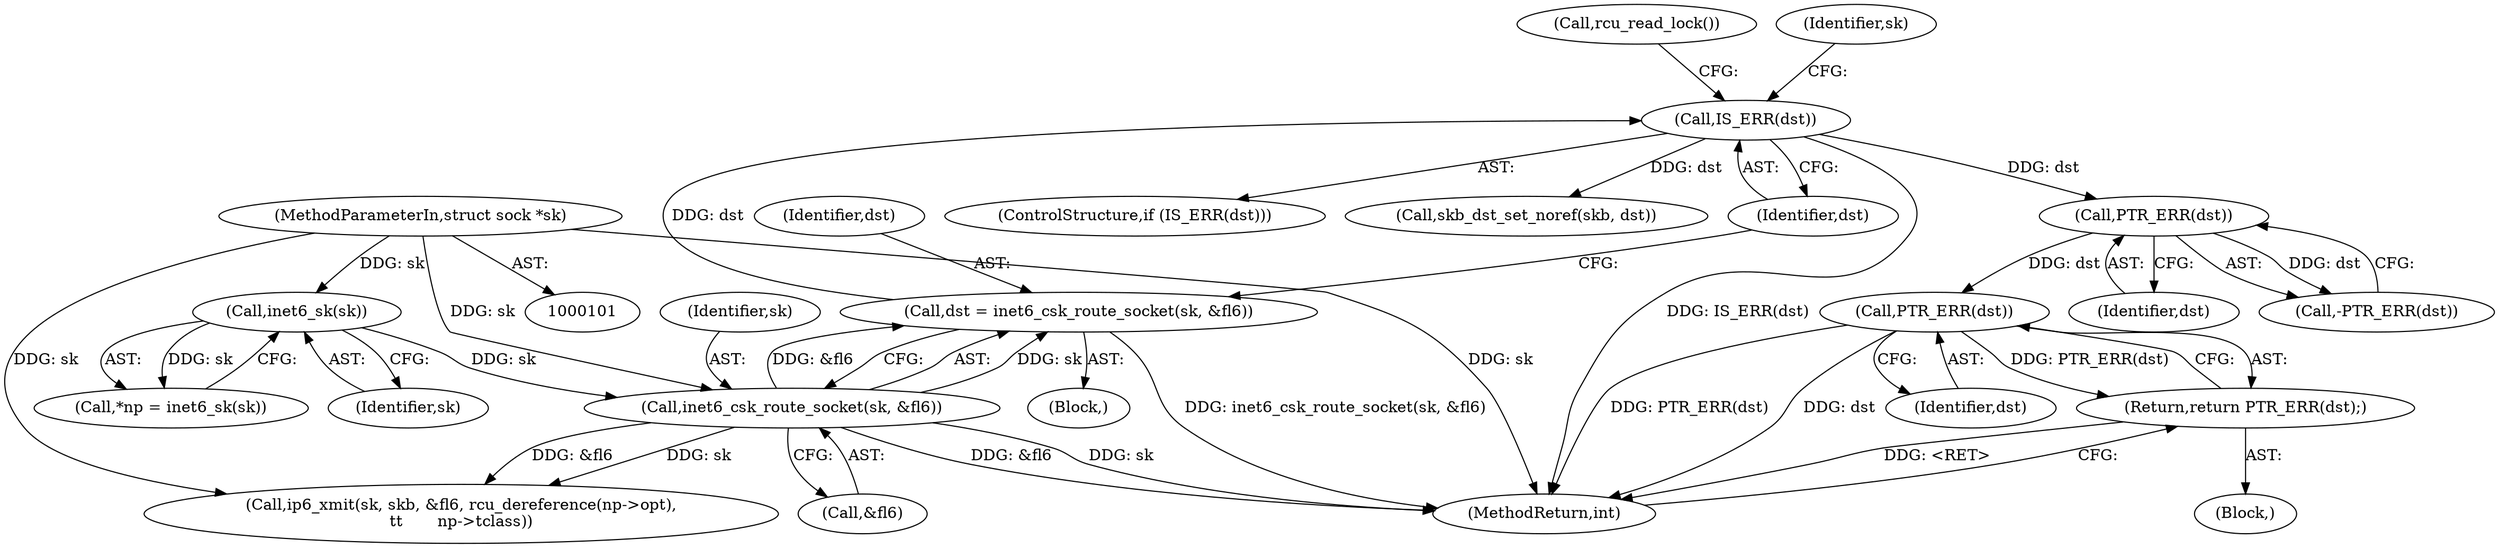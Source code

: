 digraph "0_linux_45f6fad84cc305103b28d73482b344d7f5b76f39_9@pointer" {
"1000139" [label="(Call,PTR_ERR(dst))"];
"1000129" [label="(Call,PTR_ERR(dst))"];
"1000121" [label="(Call,IS_ERR(dst))"];
"1000114" [label="(Call,dst = inet6_csk_route_socket(sk, &fl6))"];
"1000116" [label="(Call,inet6_csk_route_socket(sk, &fl6))"];
"1000109" [label="(Call,inet6_sk(sk))"];
"1000102" [label="(MethodParameterIn,struct sock *sk)"];
"1000138" [label="(Return,return PTR_ERR(dst);)"];
"1000116" [label="(Call,inet6_csk_route_socket(sk, &fl6))"];
"1000114" [label="(Call,dst = inet6_csk_route_socket(sk, &fl6))"];
"1000128" [label="(Call,-PTR_ERR(dst))"];
"1000141" [label="(Call,rcu_read_lock())"];
"1000118" [label="(Call,&fl6)"];
"1000123" [label="(Block,)"];
"1000115" [label="(Identifier,dst)"];
"1000140" [label="(Identifier,dst)"];
"1000120" [label="(ControlStructure,if (IS_ERR(dst)))"];
"1000142" [label="(Call,skb_dst_set_noref(skb, dst))"];
"1000105" [label="(Block,)"];
"1000110" [label="(Identifier,sk)"];
"1000129" [label="(Call,PTR_ERR(dst))"];
"1000138" [label="(Return,return PTR_ERR(dst);)"];
"1000126" [label="(Identifier,sk)"];
"1000130" [label="(Identifier,dst)"];
"1000117" [label="(Identifier,sk)"];
"1000107" [label="(Call,*np = inet6_sk(sk))"];
"1000121" [label="(Call,IS_ERR(dst))"];
"1000139" [label="(Call,PTR_ERR(dst))"];
"1000102" [label="(MethodParameterIn,struct sock *sk)"];
"1000109" [label="(Call,inet6_sk(sk))"];
"1000154" [label="(Call,ip6_xmit(sk, skb, &fl6, rcu_dereference(np->opt),\n\t\t       np->tclass))"];
"1000122" [label="(Identifier,dst)"];
"1000169" [label="(MethodReturn,int)"];
"1000139" -> "1000138"  [label="AST: "];
"1000139" -> "1000140"  [label="CFG: "];
"1000140" -> "1000139"  [label="AST: "];
"1000138" -> "1000139"  [label="CFG: "];
"1000139" -> "1000169"  [label="DDG: PTR_ERR(dst)"];
"1000139" -> "1000169"  [label="DDG: dst"];
"1000139" -> "1000138"  [label="DDG: PTR_ERR(dst)"];
"1000129" -> "1000139"  [label="DDG: dst"];
"1000129" -> "1000128"  [label="AST: "];
"1000129" -> "1000130"  [label="CFG: "];
"1000130" -> "1000129"  [label="AST: "];
"1000128" -> "1000129"  [label="CFG: "];
"1000129" -> "1000128"  [label="DDG: dst"];
"1000121" -> "1000129"  [label="DDG: dst"];
"1000121" -> "1000120"  [label="AST: "];
"1000121" -> "1000122"  [label="CFG: "];
"1000122" -> "1000121"  [label="AST: "];
"1000126" -> "1000121"  [label="CFG: "];
"1000141" -> "1000121"  [label="CFG: "];
"1000121" -> "1000169"  [label="DDG: IS_ERR(dst)"];
"1000114" -> "1000121"  [label="DDG: dst"];
"1000121" -> "1000142"  [label="DDG: dst"];
"1000114" -> "1000105"  [label="AST: "];
"1000114" -> "1000116"  [label="CFG: "];
"1000115" -> "1000114"  [label="AST: "];
"1000116" -> "1000114"  [label="AST: "];
"1000122" -> "1000114"  [label="CFG: "];
"1000114" -> "1000169"  [label="DDG: inet6_csk_route_socket(sk, &fl6)"];
"1000116" -> "1000114"  [label="DDG: sk"];
"1000116" -> "1000114"  [label="DDG: &fl6"];
"1000116" -> "1000118"  [label="CFG: "];
"1000117" -> "1000116"  [label="AST: "];
"1000118" -> "1000116"  [label="AST: "];
"1000116" -> "1000169"  [label="DDG: &fl6"];
"1000116" -> "1000169"  [label="DDG: sk"];
"1000109" -> "1000116"  [label="DDG: sk"];
"1000102" -> "1000116"  [label="DDG: sk"];
"1000116" -> "1000154"  [label="DDG: sk"];
"1000116" -> "1000154"  [label="DDG: &fl6"];
"1000109" -> "1000107"  [label="AST: "];
"1000109" -> "1000110"  [label="CFG: "];
"1000110" -> "1000109"  [label="AST: "];
"1000107" -> "1000109"  [label="CFG: "];
"1000109" -> "1000107"  [label="DDG: sk"];
"1000102" -> "1000109"  [label="DDG: sk"];
"1000102" -> "1000101"  [label="AST: "];
"1000102" -> "1000169"  [label="DDG: sk"];
"1000102" -> "1000154"  [label="DDG: sk"];
"1000138" -> "1000123"  [label="AST: "];
"1000169" -> "1000138"  [label="CFG: "];
"1000138" -> "1000169"  [label="DDG: <RET>"];
}
